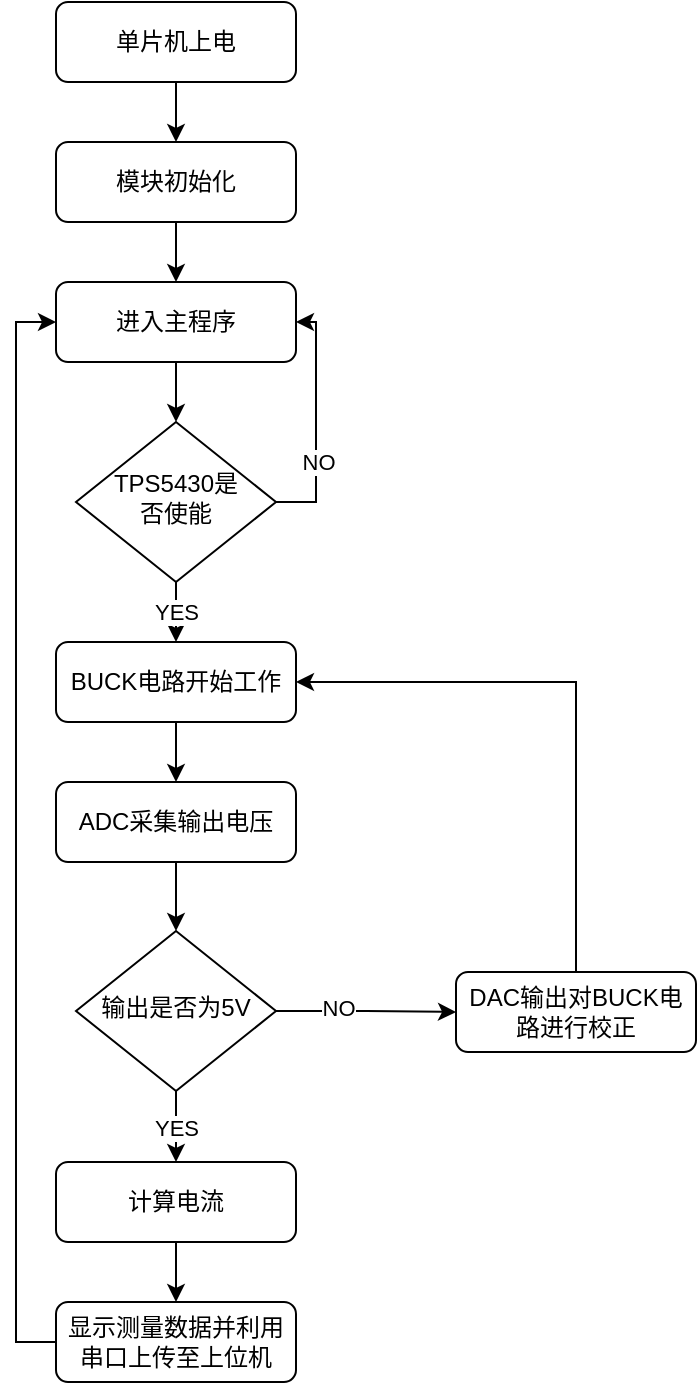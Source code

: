 <mxfile version="14.1.3" type="github">
  <diagram id="C5RBs43oDa-KdzZeNtuy" name="Page-1">
    <mxGraphModel dx="1278" dy="548" grid="1" gridSize="10" guides="1" tooltips="1" connect="1" arrows="1" fold="1" page="1" pageScale="1" pageWidth="827" pageHeight="1169" math="0" shadow="0">
      <root>
        <mxCell id="WIyWlLk6GJQsqaUBKTNV-0" />
        <mxCell id="WIyWlLk6GJQsqaUBKTNV-1" parent="WIyWlLk6GJQsqaUBKTNV-0" />
        <mxCell id="alJw4LODeS85s_fLXmWw-11" style="edgeStyle=orthogonalEdgeStyle;rounded=0;orthogonalLoop=1;jettySize=auto;html=1;exitX=0.5;exitY=1;exitDx=0;exitDy=0;" edge="1" parent="WIyWlLk6GJQsqaUBKTNV-1" source="WIyWlLk6GJQsqaUBKTNV-3" target="alJw4LODeS85s_fLXmWw-0">
          <mxGeometry relative="1" as="geometry" />
        </mxCell>
        <mxCell id="WIyWlLk6GJQsqaUBKTNV-3" value="单片机上电" style="rounded=1;whiteSpace=wrap;html=1;fontSize=12;glass=0;strokeWidth=1;shadow=0;" parent="WIyWlLk6GJQsqaUBKTNV-1" vertex="1">
          <mxGeometry x="160" y="80" width="120" height="40" as="geometry" />
        </mxCell>
        <mxCell id="alJw4LODeS85s_fLXmWw-12" style="edgeStyle=orthogonalEdgeStyle;rounded=0;orthogonalLoop=1;jettySize=auto;html=1;exitX=0.5;exitY=1;exitDx=0;exitDy=0;entryX=0.5;entryY=0;entryDx=0;entryDy=0;" edge="1" parent="WIyWlLk6GJQsqaUBKTNV-1" source="alJw4LODeS85s_fLXmWw-0" target="alJw4LODeS85s_fLXmWw-3">
          <mxGeometry relative="1" as="geometry" />
        </mxCell>
        <mxCell id="alJw4LODeS85s_fLXmWw-0" value="模块初始化" style="rounded=1;whiteSpace=wrap;html=1;fontSize=12;glass=0;strokeWidth=1;shadow=0;" vertex="1" parent="WIyWlLk6GJQsqaUBKTNV-1">
          <mxGeometry x="160" y="150" width="120" height="40" as="geometry" />
        </mxCell>
        <mxCell id="alJw4LODeS85s_fLXmWw-15" value="YES" style="edgeStyle=orthogonalEdgeStyle;rounded=0;orthogonalLoop=1;jettySize=auto;html=1;exitX=0.5;exitY=1;exitDx=0;exitDy=0;entryX=0.5;entryY=0;entryDx=0;entryDy=0;" edge="1" parent="WIyWlLk6GJQsqaUBKTNV-1" source="alJw4LODeS85s_fLXmWw-1" target="alJw4LODeS85s_fLXmWw-4">
          <mxGeometry relative="1" as="geometry" />
        </mxCell>
        <mxCell id="alJw4LODeS85s_fLXmWw-24" style="edgeStyle=orthogonalEdgeStyle;rounded=0;orthogonalLoop=1;jettySize=auto;html=1;exitX=1;exitY=0.5;exitDx=0;exitDy=0;entryX=1;entryY=0.5;entryDx=0;entryDy=0;" edge="1" parent="WIyWlLk6GJQsqaUBKTNV-1" source="alJw4LODeS85s_fLXmWw-1" target="alJw4LODeS85s_fLXmWw-3">
          <mxGeometry relative="1" as="geometry" />
        </mxCell>
        <mxCell id="alJw4LODeS85s_fLXmWw-25" value="NO" style="edgeLabel;html=1;align=center;verticalAlign=middle;resizable=0;points=[];" vertex="1" connectable="0" parent="alJw4LODeS85s_fLXmWw-24">
          <mxGeometry x="-0.327" y="-1" relative="1" as="geometry">
            <mxPoint as="offset" />
          </mxGeometry>
        </mxCell>
        <mxCell id="alJw4LODeS85s_fLXmWw-1" value="TPS5430是&lt;br&gt;否使能" style="rhombus;whiteSpace=wrap;html=1;shadow=0;fontFamily=Helvetica;fontSize=12;align=center;strokeWidth=1;spacing=6;spacingTop=-4;" vertex="1" parent="WIyWlLk6GJQsqaUBKTNV-1">
          <mxGeometry x="170" y="290" width="100" height="80" as="geometry" />
        </mxCell>
        <mxCell id="alJw4LODeS85s_fLXmWw-13" style="edgeStyle=orthogonalEdgeStyle;rounded=0;orthogonalLoop=1;jettySize=auto;html=1;exitX=0.5;exitY=1;exitDx=0;exitDy=0;entryX=0.5;entryY=0;entryDx=0;entryDy=0;" edge="1" parent="WIyWlLk6GJQsqaUBKTNV-1" source="alJw4LODeS85s_fLXmWw-3" target="alJw4LODeS85s_fLXmWw-1">
          <mxGeometry relative="1" as="geometry" />
        </mxCell>
        <mxCell id="alJw4LODeS85s_fLXmWw-3" value="进入主程序" style="rounded=1;whiteSpace=wrap;html=1;fontSize=12;glass=0;strokeWidth=1;shadow=0;" vertex="1" parent="WIyWlLk6GJQsqaUBKTNV-1">
          <mxGeometry x="160" y="220" width="120" height="40" as="geometry" />
        </mxCell>
        <mxCell id="alJw4LODeS85s_fLXmWw-16" style="edgeStyle=orthogonalEdgeStyle;rounded=0;orthogonalLoop=1;jettySize=auto;html=1;exitX=0.5;exitY=1;exitDx=0;exitDy=0;entryX=0.5;entryY=0;entryDx=0;entryDy=0;" edge="1" parent="WIyWlLk6GJQsqaUBKTNV-1" source="alJw4LODeS85s_fLXmWw-4" target="alJw4LODeS85s_fLXmWw-7">
          <mxGeometry relative="1" as="geometry" />
        </mxCell>
        <mxCell id="alJw4LODeS85s_fLXmWw-4" value="BUCK电路开始工作" style="rounded=1;whiteSpace=wrap;html=1;fontSize=12;glass=0;strokeWidth=1;shadow=0;" vertex="1" parent="WIyWlLk6GJQsqaUBKTNV-1">
          <mxGeometry x="160" y="400" width="120" height="40" as="geometry" />
        </mxCell>
        <mxCell id="alJw4LODeS85s_fLXmWw-17" style="edgeStyle=orthogonalEdgeStyle;rounded=0;orthogonalLoop=1;jettySize=auto;html=1;exitX=0.5;exitY=1;exitDx=0;exitDy=0;entryX=0.5;entryY=0;entryDx=0;entryDy=0;" edge="1" parent="WIyWlLk6GJQsqaUBKTNV-1" source="alJw4LODeS85s_fLXmWw-7" target="alJw4LODeS85s_fLXmWw-8">
          <mxGeometry relative="1" as="geometry" />
        </mxCell>
        <mxCell id="alJw4LODeS85s_fLXmWw-7" value="ADC采集输出电压" style="rounded=1;whiteSpace=wrap;html=1;fontSize=12;glass=0;strokeWidth=1;shadow=0;" vertex="1" parent="WIyWlLk6GJQsqaUBKTNV-1">
          <mxGeometry x="160" y="470" width="120" height="40" as="geometry" />
        </mxCell>
        <mxCell id="alJw4LODeS85s_fLXmWw-18" value="YES" style="edgeStyle=orthogonalEdgeStyle;rounded=0;orthogonalLoop=1;jettySize=auto;html=1;exitX=0.5;exitY=1;exitDx=0;exitDy=0;entryX=0.5;entryY=0;entryDx=0;entryDy=0;" edge="1" parent="WIyWlLk6GJQsqaUBKTNV-1" source="alJw4LODeS85s_fLXmWw-8" target="alJw4LODeS85s_fLXmWw-10">
          <mxGeometry relative="1" as="geometry" />
        </mxCell>
        <mxCell id="alJw4LODeS85s_fLXmWw-21" style="edgeStyle=orthogonalEdgeStyle;rounded=0;orthogonalLoop=1;jettySize=auto;html=1;exitX=1;exitY=0.5;exitDx=0;exitDy=0;entryX=0;entryY=0.5;entryDx=0;entryDy=0;" edge="1" parent="WIyWlLk6GJQsqaUBKTNV-1" source="alJw4LODeS85s_fLXmWw-8" target="alJw4LODeS85s_fLXmWw-9">
          <mxGeometry relative="1" as="geometry" />
        </mxCell>
        <mxCell id="alJw4LODeS85s_fLXmWw-23" value="NO" style="edgeLabel;html=1;align=center;verticalAlign=middle;resizable=0;points=[];" vertex="1" connectable="0" parent="alJw4LODeS85s_fLXmWw-21">
          <mxGeometry x="-0.319" y="2" relative="1" as="geometry">
            <mxPoint as="offset" />
          </mxGeometry>
        </mxCell>
        <mxCell id="alJw4LODeS85s_fLXmWw-8" value="输出是否为5V" style="rhombus;whiteSpace=wrap;html=1;shadow=0;fontFamily=Helvetica;fontSize=12;align=center;strokeWidth=1;spacing=6;spacingTop=-4;" vertex="1" parent="WIyWlLk6GJQsqaUBKTNV-1">
          <mxGeometry x="170" y="544.5" width="100" height="80" as="geometry" />
        </mxCell>
        <mxCell id="alJw4LODeS85s_fLXmWw-22" style="edgeStyle=orthogonalEdgeStyle;rounded=0;orthogonalLoop=1;jettySize=auto;html=1;exitX=0.5;exitY=0;exitDx=0;exitDy=0;entryX=1;entryY=0.5;entryDx=0;entryDy=0;" edge="1" parent="WIyWlLk6GJQsqaUBKTNV-1" source="alJw4LODeS85s_fLXmWw-9" target="alJw4LODeS85s_fLXmWw-4">
          <mxGeometry relative="1" as="geometry" />
        </mxCell>
        <mxCell id="alJw4LODeS85s_fLXmWw-9" value="DAC输出对BUCK电路进行校正" style="rounded=1;whiteSpace=wrap;html=1;fontSize=12;glass=0;strokeWidth=1;shadow=0;" vertex="1" parent="WIyWlLk6GJQsqaUBKTNV-1">
          <mxGeometry x="360" y="565" width="120" height="40" as="geometry" />
        </mxCell>
        <mxCell id="alJw4LODeS85s_fLXmWw-20" style="edgeStyle=orthogonalEdgeStyle;rounded=0;orthogonalLoop=1;jettySize=auto;html=1;exitX=0.5;exitY=1;exitDx=0;exitDy=0;entryX=0.5;entryY=0;entryDx=0;entryDy=0;" edge="1" parent="WIyWlLk6GJQsqaUBKTNV-1" source="alJw4LODeS85s_fLXmWw-10" target="alJw4LODeS85s_fLXmWw-19">
          <mxGeometry relative="1" as="geometry" />
        </mxCell>
        <mxCell id="alJw4LODeS85s_fLXmWw-10" value="计算电流" style="rounded=1;whiteSpace=wrap;html=1;fontSize=12;glass=0;strokeWidth=1;shadow=0;" vertex="1" parent="WIyWlLk6GJQsqaUBKTNV-1">
          <mxGeometry x="160" y="660" width="120" height="40" as="geometry" />
        </mxCell>
        <mxCell id="alJw4LODeS85s_fLXmWw-26" style="edgeStyle=orthogonalEdgeStyle;rounded=0;orthogonalLoop=1;jettySize=auto;html=1;exitX=0;exitY=0.5;exitDx=0;exitDy=0;entryX=0;entryY=0.5;entryDx=0;entryDy=0;" edge="1" parent="WIyWlLk6GJQsqaUBKTNV-1" source="alJw4LODeS85s_fLXmWw-19" target="alJw4LODeS85s_fLXmWw-3">
          <mxGeometry relative="1" as="geometry" />
        </mxCell>
        <mxCell id="alJw4LODeS85s_fLXmWw-19" value="显示测量数据并利用串口上传至上位机" style="rounded=1;whiteSpace=wrap;html=1;fontSize=12;glass=0;strokeWidth=1;shadow=0;" vertex="1" parent="WIyWlLk6GJQsqaUBKTNV-1">
          <mxGeometry x="160" y="730" width="120" height="40" as="geometry" />
        </mxCell>
      </root>
    </mxGraphModel>
  </diagram>
</mxfile>

